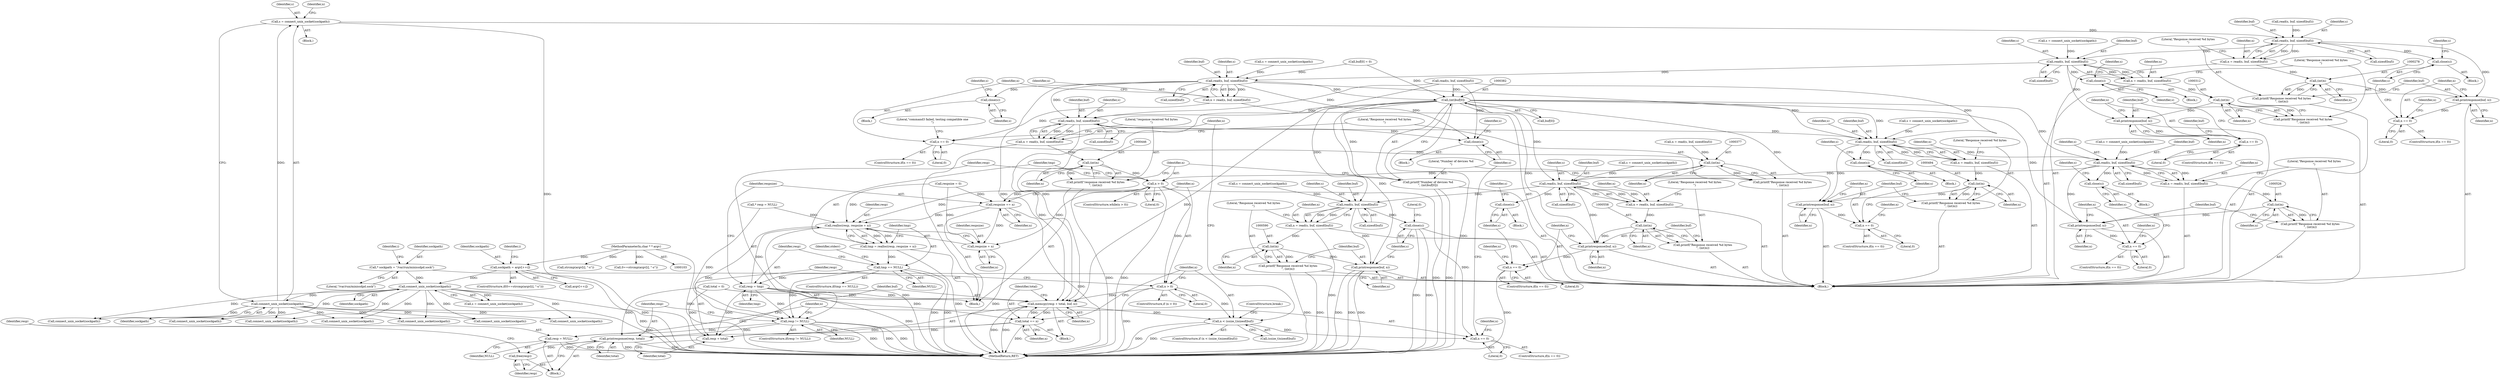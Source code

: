 digraph "0_miniupnp_b238cade9a173c6f751a34acf8ccff838a62aa47_0@API" {
"1000256" [label="(Call,s = connect_unix_socket(sockpath))"];
"1000258" [label="(Call,connect_unix_socket(sockpath))"];
"1000222" [label="(Call,connect_unix_socket(sockpath))"];
"1000159" [label="(Call,* sockpath = \"/var/run/minissdpd.sock\")"];
"1000182" [label="(Call,sockpath = argv[++i])"];
"1000105" [label="(MethodParameterIn,char * * argv)"];
"1000270" [label="(Call,read(s, buf, sizeof(buf)))"];
"1000268" [label="(Call,n = read(s, buf, sizeof(buf)))"];
"1000277" [label="(Call,(int)n)"];
"1000275" [label="(Call,printf(\"Response received %d bytes\n\", (int)n))"];
"1000280" [label="(Call,printresponse(buf, n))"];
"1000284" [label="(Call,n == 0)"];
"1000288" [label="(Call,close(s))"];
"1000304" [label="(Call,read(s, buf, sizeof(buf)))"];
"1000302" [label="(Call,n = read(s, buf, sizeof(buf)))"];
"1000311" [label="(Call,(int)n)"];
"1000309" [label="(Call,printf(\"Response received %d bytes\n\", (int)n))"];
"1000314" [label="(Call,printresponse(buf, n))"];
"1000318" [label="(Call,n == 0)"];
"1000322" [label="(Call,close(s))"];
"1000341" [label="(Call,read(s, buf, sizeof(buf)))"];
"1000339" [label="(Call,n = read(s, buf, sizeof(buf)))"];
"1000347" [label="(Call,n == 0)"];
"1000376" [label="(Call,(int)n)"];
"1000374" [label="(Call,printf(\"Response received %d bytes\n\", (int)n))"];
"1000387" [label="(Call,n > 0)"];
"1000393" [label="(Call,realloc(resp, respsize + n))"];
"1000391" [label="(Call,tmp = realloc(resp, respsize + n))"];
"1000399" [label="(Call,tmp == NULL)"];
"1000407" [label="(Call,resp = tmp)"];
"1000418" [label="(Call,memcpy(resp + total, buf, n))"];
"1000424" [label="(Call,total += n)"];
"1000419" [label="(Call,resp + total)"];
"1000453" [label="(Call,printresponse(resp, total))"];
"1000456" [label="(Call,free(resp))"];
"1000428" [label="(Call,n < (ssize_t)sizeof(buf))"];
"1000462" [label="(Call,n == 0)"];
"1000449" [label="(Call,resp != NULL)"];
"1000458" [label="(Call,resp = NULL)"];
"1000395" [label="(Call,respsize + n)"];
"1000410" [label="(Call,respsize += n)"];
"1000414" [label="(Call,n > 0)"];
"1000353" [label="(Call,close(s))"];
"1000381" [label="(Call,(int)buf[0])"];
"1000379" [label="(Call,printf(\"Number of devices %d\n\", (int)buf[0]))"];
"1000438" [label="(Call,read(s, buf, sizeof(buf)))"];
"1000436" [label="(Call,n = read(s, buf, sizeof(buf)))"];
"1000445" [label="(Call,(int)n)"];
"1000443" [label="(Call,printf(\"response received %d bytes\n\", (int)n))"];
"1000466" [label="(Call,close(s))"];
"1000486" [label="(Call,read(s, buf, sizeof(buf)))"];
"1000484" [label="(Call,n = read(s, buf, sizeof(buf)))"];
"1000493" [label="(Call,(int)n)"];
"1000491" [label="(Call,printf(\"Response received %d bytes\n\", (int)n))"];
"1000496" [label="(Call,printresponse(buf, n))"];
"1000500" [label="(Call,n == 0)"];
"1000504" [label="(Call,close(s))"];
"1000518" [label="(Call,read(s, buf, sizeof(buf)))"];
"1000516" [label="(Call,n = read(s, buf, sizeof(buf)))"];
"1000525" [label="(Call,(int)n)"];
"1000523" [label="(Call,printf(\"Response received %d bytes\n\", (int)n))"];
"1000528" [label="(Call,printresponse(buf, n))"];
"1000532" [label="(Call,n == 0)"];
"1000536" [label="(Call,close(s))"];
"1000550" [label="(Call,read(s, buf, sizeof(buf)))"];
"1000548" [label="(Call,n = read(s, buf, sizeof(buf)))"];
"1000557" [label="(Call,(int)n)"];
"1000555" [label="(Call,printf(\"Response received %d bytes\n\", (int)n))"];
"1000560" [label="(Call,printresponse(buf, n))"];
"1000564" [label="(Call,n == 0)"];
"1000568" [label="(Call,close(s))"];
"1000582" [label="(Call,read(s, buf, sizeof(buf)))"];
"1000580" [label="(Call,n = read(s, buf, sizeof(buf)))"];
"1000589" [label="(Call,(int)n)"];
"1000587" [label="(Call,printf(\"Response received %d bytes\n\", (int)n))"];
"1000592" [label="(Call,printresponse(buf, n))"];
"1000595" [label="(Call,close(s))"];
"1000283" [label="(ControlStructure,if(n == 0))"];
"1000465" [label="(Block,)"];
"1000400" [label="(Identifier,tmp)"];
"1000177" [label="(Call,strcmp(argv[i], \"-s\"))"];
"1000438" [label="(Call,read(s, buf, sizeof(buf)))"];
"1000388" [label="(Identifier,n)"];
"1000275" [label="(Call,printf(\"Response received %d bytes\n\", (int)n))"];
"1000491" [label="(Call,printf(\"Response received %d bytes\n\", (int)n))"];
"1000279" [label="(Identifier,n)"];
"1000443" [label="(Call,printf(\"response received %d bytes\n\", (int)n))"];
"1000523" [label="(Call,printf(\"Response received %d bytes\n\", (int)n))"];
"1000277" [label="(Call,(int)n)"];
"1000420" [label="(Identifier,resp)"];
"1000507" [label="(Identifier,s)"];
"1000463" [label="(Identifier,n)"];
"1000367" [label="(Call,n = read(s, buf, sizeof(buf)))"];
"1000536" [label="(Call,close(s))"];
"1000416" [label="(Literal,0)"];
"1000492" [label="(Literal,\"Response received %d bytes\n\")"];
"1000458" [label="(Call,resp = NULL)"];
"1000399" [label="(Call,tmp == NULL)"];
"1000386" [label="(ControlStructure,while(n > 0))"];
"1000484" [label="(Call,n = read(s, buf, sizeof(buf)))"];
"1000552" [label="(Identifier,buf)"];
"1000257" [label="(Identifier,s)"];
"1000503" [label="(Block,)"];
"1000357" [label="(Call,connect_unix_socket(sockpath))"];
"1000567" [label="(Block,)"];
"1000417" [label="(Block,)"];
"1000272" [label="(Identifier,buf)"];
"1000369" [label="(Call,read(s, buf, sizeof(buf)))"];
"1000183" [label="(Identifier,sockpath)"];
"1000498" [label="(Identifier,n)"];
"1000302" [label="(Call,n = read(s, buf, sizeof(buf)))"];
"1000428" [label="(Call,n < (ssize_t)sizeof(buf))"];
"1000375" [label="(Literal,\"Response received %d bytes\n\")"];
"1000548" [label="(Call,n = read(s, buf, sizeof(buf)))"];
"1000473" [label="(Identifier,n)"];
"1000553" [label="(Call,sizeof(buf))"];
"1000519" [label="(Identifier,s)"];
"1000175" [label="(Call,0==strcmp(argv[i], \"-s\"))"];
"1000497" [label="(Identifier,buf)"];
"1000456" [label="(Call,free(resp))"];
"1000450" [label="(Identifier,resp)"];
"1000268" [label="(Call,n = read(s, buf, sizeof(buf)))"];
"1000325" [label="(Identifier,s)"];
"1000470" [label="(Call,connect_unix_socket(sockpath))"];
"1000172" [label="(Identifier,i)"];
"1000426" [label="(Identifier,n)"];
"1000506" [label="(Call,s = connect_unix_socket(sockpath))"];
"1000404" [label="(Identifier,stderr)"];
"1000322" [label="(Call,close(s))"];
"1000486" [label="(Call,read(s, buf, sizeof(buf)))"];
"1000222" [label="(Call,connect_unix_socket(sockpath))"];
"1000270" [label="(Call,read(s, buf, sizeof(buf)))"];
"1000339" [label="(Call,n = read(s, buf, sizeof(buf)))"];
"1000316" [label="(Identifier,n)"];
"1000594" [label="(Identifier,n)"];
"1000423" [label="(Identifier,n)"];
"1000460" [label="(Identifier,NULL)"];
"1000560" [label="(Call,printresponse(buf, n))"];
"1000570" [label="(Call,s = connect_unix_socket(sockpath))"];
"1000258" [label="(Call,connect_unix_socket(sockpath))"];
"1000520" [label="(Identifier,buf)"];
"1000330" [label="(Identifier,buf)"];
"1000496" [label="(Call,printresponse(buf, n))"];
"1000596" [label="(Identifier,s)"];
"1000564" [label="(Call,n == 0)"];
"1000592" [label="(Call,printresponse(buf, n))"];
"1000517" [label="(Identifier,n)"];
"1000524" [label="(Literal,\"Response received %d bytes\n\")"];
"1000324" [label="(Call,s = connect_unix_socket(sockpath))"];
"1000568" [label="(Call,close(s))"];
"1000286" [label="(Literal,0)"];
"1000424" [label="(Call,total += n)"];
"1000565" [label="(Identifier,n)"];
"1000381" [label="(Call,(int)buf[0])"];
"1000429" [label="(Identifier,n)"];
"1000159" [label="(Call,* sockpath = \"/var/run/minissdpd.sock\")"];
"1000439" [label="(Identifier,s)"];
"1000261" [label="(Identifier,n)"];
"1000537" [label="(Identifier,s)"];
"1000105" [label="(MethodParameterIn,char * * argv)"];
"1000505" [label="(Identifier,s)"];
"1000595" [label="(Call,close(s))"];
"1000418" [label="(Call,memcpy(resp + total, buf, n))"];
"1000485" [label="(Identifier,n)"];
"1000392" [label="(Identifier,tmp)"];
"1000419" [label="(Call,resp + total)"];
"1000341" [label="(Call,read(s, buf, sizeof(buf)))"];
"1000410" [label="(Call,respsize += n)"];
"1000415" [label="(Identifier,n)"];
"1000550" [label="(Call,read(s, buf, sizeof(buf)))"];
"1000500" [label="(Call,n == 0)"];
"1000259" [label="(Identifier,sockpath)"];
"1000588" [label="(Literal,\"Response received %d bytes\n\")"];
"1000571" [label="(Identifier,s)"];
"1000376" [label="(Call,(int)n)"];
"1000555" [label="(Call,printf(\"Response received %d bytes\n\", (int)n))"];
"1000387" [label="(Call,n > 0)"];
"1000306" [label="(Identifier,buf)"];
"1000326" [label="(Call,connect_unix_socket(sockpath))"];
"1000284" [label="(Call,n == 0)"];
"1000323" [label="(Identifier,s)"];
"1000282" [label="(Identifier,n)"];
"1000352" [label="(Literal,\"command3 failed, testing compatible one\n\")"];
"1000437" [label="(Identifier,n)"];
"1000530" [label="(Identifier,n)"];
"1000350" [label="(Block,)"];
"1000287" [label="(Block,)"];
"1000303" [label="(Identifier,n)"];
"1000232" [label="(Call,read(s, buf, sizeof(buf)))"];
"1000412" [label="(Identifier,n)"];
"1000511" [label="(Identifier,n)"];
"1000543" [label="(Identifier,n)"];
"1000396" [label="(Identifier,respsize)"];
"1000561" [label="(Identifier,buf)"];
"1000448" [label="(ControlStructure,if(resp != NULL))"];
"1000305" [label="(Identifier,s)"];
"1000549" [label="(Identifier,n)"];
"1000427" [label="(ControlStructure,if (n < (ssize_t)sizeof(buf)))"];
"1000393" [label="(Call,realloc(resp, respsize + n))"];
"1000444" [label="(Literal,\"response received %d bytes\n\")"];
"1000451" [label="(Identifier,NULL)"];
"1000582" [label="(Call,read(s, buf, sizeof(buf)))"];
"1000540" [label="(Call,connect_unix_socket(sockpath))"];
"1000459" [label="(Identifier,resp)"];
"1000379" [label="(Call,printf(\"Number of devices %d\n\", (int)buf[0]))"];
"1000493" [label="(Call,(int)n)"];
"1000161" [label="(Literal,\"/var/run/minissdpd.sock\")"];
"1000452" [label="(Block,)"];
"1000532" [label="(Call,n == 0)"];
"1000440" [label="(Identifier,buf)"];
"1000409" [label="(Identifier,tmp)"];
"1000455" [label="(Identifier,total)"];
"1000488" [label="(Identifier,buf)"];
"1000461" [label="(ControlStructure,if(n == 0))"];
"1000535" [label="(Block,)"];
"1000285" [label="(Identifier,n)"];
"1000291" [label="(Identifier,s)"];
"1000499" [label="(ControlStructure,if(n == 0))"];
"1000585" [label="(Call,sizeof(buf))"];
"1000184" [label="(Call,argv[++i])"];
"1000411" [label="(Identifier,respsize)"];
"1000309" [label="(Call,printf(\"Response received %d bytes\n\", (int)n))"];
"1000435" [label="(ControlStructure,break;)"];
"1000343" [label="(Identifier,buf)"];
"1000342" [label="(Identifier,s)"];
"1000383" [label="(Call,buf[0])"];
"1000525" [label="(Call,(int)n)"];
"1000314" [label="(Call,printresponse(buf, n))"];
"1000155" [label="(Call,total = 0)"];
"1000583" [label="(Identifier,s)"];
"1000380" [label="(Literal,\"Number of devices %d\n\")"];
"1000569" [label="(Identifier,s)"];
"1000557" [label="(Call,(int)n)"];
"1000447" [label="(Identifier,n)"];
"1000521" [label="(Call,sizeof(buf))"];
"1000292" [label="(Call,connect_unix_socket(sockpath))"];
"1000534" [label="(Literal,0)"];
"1000269" [label="(Identifier,n)"];
"1000315" [label="(Identifier,buf)"];
"1000344" [label="(Call,sizeof(buf))"];
"1000441" [label="(Call,sizeof(buf))"];
"1000489" [label="(Call,sizeof(buf))"];
"1000531" [label="(ControlStructure,if(n == 0))"];
"1000587" [label="(Call,printf(\"Response received %d bytes\n\", (int)n))"];
"1000374" [label="(Call,printf(\"Response received %d bytes\n\", (int)n))"];
"1000468" [label="(Call,s = connect_unix_socket(sockpath))"];
"1000318" [label="(Call,n == 0)"];
"1000407" [label="(Call,resp = tmp)"];
"1000290" [label="(Call,s = connect_unix_socket(sockpath))"];
"1000516" [label="(Call,n = read(s, buf, sizeof(buf)))"];
"1000346" [label="(ControlStructure,if(n == 0))"];
"1000518" [label="(Call,read(s, buf, sizeof(buf)))"];
"1000502" [label="(Literal,0)"];
"1000271" [label="(Identifier,s)"];
"1000349" [label="(Literal,0)"];
"1000149" [label="(Call,respsize = 0)"];
"1000539" [label="(Identifier,s)"];
"1000538" [label="(Call,s = connect_unix_socket(sockpath))"];
"1000223" [label="(Identifier,sockpath)"];
"1000445" [label="(Call,(int)n)"];
"1000304" [label="(Call,read(s, buf, sizeof(buf)))"];
"1000401" [label="(Identifier,NULL)"];
"1000572" [label="(Call,connect_unix_socket(sockpath))"];
"1000467" [label="(Identifier,s)"];
"1000495" [label="(Identifier,n)"];
"1000394" [label="(Identifier,resp)"];
"1000562" [label="(Identifier,n)"];
"1000563" [label="(ControlStructure,if(n == 0))"];
"1000449" [label="(Call,resp != NULL)"];
"1000591" [label="(Identifier,n)"];
"1000276" [label="(Literal,\"Response received %d bytes\n\")"];
"1000391" [label="(Call,tmp = realloc(resp, respsize + n))"];
"1000320" [label="(Literal,0)"];
"1000347" [label="(Call,n == 0)"];
"1000414" [label="(Call,n > 0)"];
"1000288" [label="(Call,close(s))"];
"1000529" [label="(Identifier,buf)"];
"1000464" [label="(Literal,0)"];
"1000580" [label="(Call,n = read(s, buf, sizeof(buf)))"];
"1000289" [label="(Identifier,s)"];
"1000378" [label="(Identifier,n)"];
"1000599" [label="(MethodReturn,RET)"];
"1000280" [label="(Call,printresponse(buf, n))"];
"1000575" [label="(Identifier,n)"];
"1000598" [label="(Literal,0)"];
"1000348" [label="(Identifier,n)"];
"1000321" [label="(Block,)"];
"1000589" [label="(Call,(int)n)"];
"1000220" [label="(Call,s = connect_unix_socket(sockpath))"];
"1000584" [label="(Identifier,buf)"];
"1000454" [label="(Identifier,resp)"];
"1000313" [label="(Identifier,n)"];
"1000436" [label="(Call,n = read(s, buf, sizeof(buf)))"];
"1000389" [label="(Literal,0)"];
"1000469" [label="(Identifier,s)"];
"1000581" [label="(Identifier,n)"];
"1000295" [label="(Identifier,n)"];
"1000390" [label="(Block,)"];
"1000354" [label="(Identifier,s)"];
"1000182" [label="(Call,sockpath = argv[++i])"];
"1000164" [label="(Identifier,i)"];
"1000174" [label="(ControlStructure,if(0==strcmp(argv[i], \"-s\")))"];
"1000251" [label="(Block,)"];
"1000508" [label="(Call,connect_unix_socket(sockpath))"];
"1000256" [label="(Call,s = connect_unix_socket(sockpath))"];
"1000453" [label="(Call,printresponse(resp, total))"];
"1000145" [label="(Call,* resp = NULL)"];
"1000408" [label="(Identifier,resp)"];
"1000311" [label="(Call,(int)n)"];
"1000395" [label="(Call,respsize + n)"];
"1000457" [label="(Identifier,resp)"];
"1000397" [label="(Identifier,n)"];
"1000281" [label="(Identifier,buf)"];
"1000559" [label="(Identifier,n)"];
"1000501" [label="(Identifier,n)"];
"1000328" [label="(Call,buf[0] = 0)"];
"1000566" [label="(Literal,0)"];
"1000487" [label="(Identifier,s)"];
"1000466" [label="(Call,close(s))"];
"1000593" [label="(Identifier,buf)"];
"1000413" [label="(ControlStructure,if (n > 0))"];
"1000106" [label="(Block,)"];
"1000273" [label="(Call,sizeof(buf))"];
"1000356" [label="(Identifier,s)"];
"1000528" [label="(Call,printresponse(buf, n))"];
"1000425" [label="(Identifier,total)"];
"1000319" [label="(Identifier,n)"];
"1000551" [label="(Identifier,s)"];
"1000556" [label="(Literal,\"Response received %d bytes\n\")"];
"1000340" [label="(Identifier,n)"];
"1000430" [label="(Call,(ssize_t)sizeof(buf))"];
"1000421" [label="(Identifier,total)"];
"1000504" [label="(Call,close(s))"];
"1000398" [label="(ControlStructure,if(tmp == NULL))"];
"1000317" [label="(ControlStructure,if(n == 0))"];
"1000422" [label="(Identifier,buf)"];
"1000160" [label="(Identifier,sockpath)"];
"1000307" [label="(Call,sizeof(buf))"];
"1000353" [label="(Call,close(s))"];
"1000462" [label="(Call,n == 0)"];
"1000527" [label="(Identifier,n)"];
"1000310" [label="(Literal,\"Response received %d bytes\n\")"];
"1000533" [label="(Identifier,n)"];
"1000256" -> "1000251"  [label="AST: "];
"1000256" -> "1000258"  [label="CFG: "];
"1000257" -> "1000256"  [label="AST: "];
"1000258" -> "1000256"  [label="AST: "];
"1000261" -> "1000256"  [label="CFG: "];
"1000256" -> "1000599"  [label="DDG: "];
"1000258" -> "1000256"  [label="DDG: "];
"1000256" -> "1000270"  [label="DDG: "];
"1000258" -> "1000259"  [label="CFG: "];
"1000259" -> "1000258"  [label="AST: "];
"1000258" -> "1000599"  [label="DDG: "];
"1000222" -> "1000258"  [label="DDG: "];
"1000258" -> "1000292"  [label="DDG: "];
"1000258" -> "1000326"  [label="DDG: "];
"1000258" -> "1000357"  [label="DDG: "];
"1000258" -> "1000470"  [label="DDG: "];
"1000258" -> "1000508"  [label="DDG: "];
"1000258" -> "1000540"  [label="DDG: "];
"1000258" -> "1000572"  [label="DDG: "];
"1000222" -> "1000220"  [label="AST: "];
"1000222" -> "1000223"  [label="CFG: "];
"1000223" -> "1000222"  [label="AST: "];
"1000220" -> "1000222"  [label="CFG: "];
"1000222" -> "1000599"  [label="DDG: "];
"1000222" -> "1000220"  [label="DDG: "];
"1000159" -> "1000222"  [label="DDG: "];
"1000182" -> "1000222"  [label="DDG: "];
"1000222" -> "1000292"  [label="DDG: "];
"1000222" -> "1000326"  [label="DDG: "];
"1000222" -> "1000357"  [label="DDG: "];
"1000222" -> "1000470"  [label="DDG: "];
"1000222" -> "1000508"  [label="DDG: "];
"1000222" -> "1000540"  [label="DDG: "];
"1000222" -> "1000572"  [label="DDG: "];
"1000159" -> "1000106"  [label="AST: "];
"1000159" -> "1000161"  [label="CFG: "];
"1000160" -> "1000159"  [label="AST: "];
"1000161" -> "1000159"  [label="AST: "];
"1000164" -> "1000159"  [label="CFG: "];
"1000182" -> "1000174"  [label="AST: "];
"1000182" -> "1000184"  [label="CFG: "];
"1000183" -> "1000182"  [label="AST: "];
"1000184" -> "1000182"  [label="AST: "];
"1000172" -> "1000182"  [label="CFG: "];
"1000182" -> "1000599"  [label="DDG: "];
"1000105" -> "1000182"  [label="DDG: "];
"1000105" -> "1000103"  [label="AST: "];
"1000105" -> "1000599"  [label="DDG: "];
"1000105" -> "1000175"  [label="DDG: "];
"1000105" -> "1000177"  [label="DDG: "];
"1000270" -> "1000268"  [label="AST: "];
"1000270" -> "1000273"  [label="CFG: "];
"1000271" -> "1000270"  [label="AST: "];
"1000272" -> "1000270"  [label="AST: "];
"1000273" -> "1000270"  [label="AST: "];
"1000268" -> "1000270"  [label="CFG: "];
"1000270" -> "1000268"  [label="DDG: "];
"1000270" -> "1000268"  [label="DDG: "];
"1000232" -> "1000270"  [label="DDG: "];
"1000270" -> "1000280"  [label="DDG: "];
"1000270" -> "1000288"  [label="DDG: "];
"1000270" -> "1000304"  [label="DDG: "];
"1000268" -> "1000106"  [label="AST: "];
"1000269" -> "1000268"  [label="AST: "];
"1000276" -> "1000268"  [label="CFG: "];
"1000268" -> "1000277"  [label="DDG: "];
"1000277" -> "1000275"  [label="AST: "];
"1000277" -> "1000279"  [label="CFG: "];
"1000278" -> "1000277"  [label="AST: "];
"1000279" -> "1000277"  [label="AST: "];
"1000275" -> "1000277"  [label="CFG: "];
"1000277" -> "1000275"  [label="DDG: "];
"1000277" -> "1000280"  [label="DDG: "];
"1000275" -> "1000106"  [label="AST: "];
"1000276" -> "1000275"  [label="AST: "];
"1000281" -> "1000275"  [label="CFG: "];
"1000280" -> "1000106"  [label="AST: "];
"1000280" -> "1000282"  [label="CFG: "];
"1000281" -> "1000280"  [label="AST: "];
"1000282" -> "1000280"  [label="AST: "];
"1000285" -> "1000280"  [label="CFG: "];
"1000280" -> "1000284"  [label="DDG: "];
"1000284" -> "1000283"  [label="AST: "];
"1000284" -> "1000286"  [label="CFG: "];
"1000285" -> "1000284"  [label="AST: "];
"1000286" -> "1000284"  [label="AST: "];
"1000289" -> "1000284"  [label="CFG: "];
"1000295" -> "1000284"  [label="CFG: "];
"1000288" -> "1000287"  [label="AST: "];
"1000288" -> "1000289"  [label="CFG: "];
"1000289" -> "1000288"  [label="AST: "];
"1000291" -> "1000288"  [label="CFG: "];
"1000304" -> "1000302"  [label="AST: "];
"1000304" -> "1000307"  [label="CFG: "];
"1000305" -> "1000304"  [label="AST: "];
"1000306" -> "1000304"  [label="AST: "];
"1000307" -> "1000304"  [label="AST: "];
"1000302" -> "1000304"  [label="CFG: "];
"1000304" -> "1000302"  [label="DDG: "];
"1000304" -> "1000302"  [label="DDG: "];
"1000290" -> "1000304"  [label="DDG: "];
"1000304" -> "1000314"  [label="DDG: "];
"1000304" -> "1000322"  [label="DDG: "];
"1000304" -> "1000341"  [label="DDG: "];
"1000302" -> "1000106"  [label="AST: "];
"1000303" -> "1000302"  [label="AST: "];
"1000310" -> "1000302"  [label="CFG: "];
"1000302" -> "1000311"  [label="DDG: "];
"1000311" -> "1000309"  [label="AST: "];
"1000311" -> "1000313"  [label="CFG: "];
"1000312" -> "1000311"  [label="AST: "];
"1000313" -> "1000311"  [label="AST: "];
"1000309" -> "1000311"  [label="CFG: "];
"1000311" -> "1000309"  [label="DDG: "];
"1000311" -> "1000314"  [label="DDG: "];
"1000309" -> "1000106"  [label="AST: "];
"1000310" -> "1000309"  [label="AST: "];
"1000315" -> "1000309"  [label="CFG: "];
"1000314" -> "1000106"  [label="AST: "];
"1000314" -> "1000316"  [label="CFG: "];
"1000315" -> "1000314"  [label="AST: "];
"1000316" -> "1000314"  [label="AST: "];
"1000319" -> "1000314"  [label="CFG: "];
"1000314" -> "1000318"  [label="DDG: "];
"1000318" -> "1000317"  [label="AST: "];
"1000318" -> "1000320"  [label="CFG: "];
"1000319" -> "1000318"  [label="AST: "];
"1000320" -> "1000318"  [label="AST: "];
"1000323" -> "1000318"  [label="CFG: "];
"1000330" -> "1000318"  [label="CFG: "];
"1000322" -> "1000321"  [label="AST: "];
"1000322" -> "1000323"  [label="CFG: "];
"1000323" -> "1000322"  [label="AST: "];
"1000325" -> "1000322"  [label="CFG: "];
"1000341" -> "1000339"  [label="AST: "];
"1000341" -> "1000344"  [label="CFG: "];
"1000342" -> "1000341"  [label="AST: "];
"1000343" -> "1000341"  [label="AST: "];
"1000344" -> "1000341"  [label="AST: "];
"1000339" -> "1000341"  [label="CFG: "];
"1000341" -> "1000339"  [label="DDG: "];
"1000341" -> "1000339"  [label="DDG: "];
"1000324" -> "1000341"  [label="DDG: "];
"1000328" -> "1000341"  [label="DDG: "];
"1000341" -> "1000353"  [label="DDG: "];
"1000341" -> "1000381"  [label="DDG: "];
"1000341" -> "1000418"  [label="DDG: "];
"1000341" -> "1000438"  [label="DDG: "];
"1000341" -> "1000466"  [label="DDG: "];
"1000341" -> "1000486"  [label="DDG: "];
"1000339" -> "1000106"  [label="AST: "];
"1000340" -> "1000339"  [label="AST: "];
"1000348" -> "1000339"  [label="CFG: "];
"1000339" -> "1000347"  [label="DDG: "];
"1000347" -> "1000346"  [label="AST: "];
"1000347" -> "1000349"  [label="CFG: "];
"1000348" -> "1000347"  [label="AST: "];
"1000349" -> "1000347"  [label="AST: "];
"1000352" -> "1000347"  [label="CFG: "];
"1000375" -> "1000347"  [label="CFG: "];
"1000347" -> "1000376"  [label="DDG: "];
"1000376" -> "1000374"  [label="AST: "];
"1000376" -> "1000378"  [label="CFG: "];
"1000377" -> "1000376"  [label="AST: "];
"1000378" -> "1000376"  [label="AST: "];
"1000374" -> "1000376"  [label="CFG: "];
"1000376" -> "1000374"  [label="DDG: "];
"1000367" -> "1000376"  [label="DDG: "];
"1000376" -> "1000387"  [label="DDG: "];
"1000374" -> "1000106"  [label="AST: "];
"1000375" -> "1000374"  [label="AST: "];
"1000380" -> "1000374"  [label="CFG: "];
"1000387" -> "1000386"  [label="AST: "];
"1000387" -> "1000389"  [label="CFG: "];
"1000388" -> "1000387"  [label="AST: "];
"1000389" -> "1000387"  [label="AST: "];
"1000392" -> "1000387"  [label="CFG: "];
"1000450" -> "1000387"  [label="CFG: "];
"1000387" -> "1000599"  [label="DDG: "];
"1000445" -> "1000387"  [label="DDG: "];
"1000387" -> "1000393"  [label="DDG: "];
"1000387" -> "1000395"  [label="DDG: "];
"1000387" -> "1000410"  [label="DDG: "];
"1000387" -> "1000414"  [label="DDG: "];
"1000387" -> "1000462"  [label="DDG: "];
"1000393" -> "1000391"  [label="AST: "];
"1000393" -> "1000395"  [label="CFG: "];
"1000394" -> "1000393"  [label="AST: "];
"1000395" -> "1000393"  [label="AST: "];
"1000391" -> "1000393"  [label="CFG: "];
"1000393" -> "1000599"  [label="DDG: "];
"1000393" -> "1000391"  [label="DDG: "];
"1000393" -> "1000391"  [label="DDG: "];
"1000407" -> "1000393"  [label="DDG: "];
"1000145" -> "1000393"  [label="DDG: "];
"1000410" -> "1000393"  [label="DDG: "];
"1000149" -> "1000393"  [label="DDG: "];
"1000393" -> "1000449"  [label="DDG: "];
"1000391" -> "1000390"  [label="AST: "];
"1000392" -> "1000391"  [label="AST: "];
"1000400" -> "1000391"  [label="CFG: "];
"1000391" -> "1000599"  [label="DDG: "];
"1000391" -> "1000399"  [label="DDG: "];
"1000399" -> "1000398"  [label="AST: "];
"1000399" -> "1000401"  [label="CFG: "];
"1000400" -> "1000399"  [label="AST: "];
"1000401" -> "1000399"  [label="AST: "];
"1000404" -> "1000399"  [label="CFG: "];
"1000408" -> "1000399"  [label="CFG: "];
"1000399" -> "1000599"  [label="DDG: "];
"1000399" -> "1000599"  [label="DDG: "];
"1000399" -> "1000407"  [label="DDG: "];
"1000399" -> "1000449"  [label="DDG: "];
"1000407" -> "1000390"  [label="AST: "];
"1000407" -> "1000409"  [label="CFG: "];
"1000408" -> "1000407"  [label="AST: "];
"1000409" -> "1000407"  [label="AST: "];
"1000411" -> "1000407"  [label="CFG: "];
"1000407" -> "1000599"  [label="DDG: "];
"1000407" -> "1000418"  [label="DDG: "];
"1000407" -> "1000419"  [label="DDG: "];
"1000407" -> "1000449"  [label="DDG: "];
"1000418" -> "1000417"  [label="AST: "];
"1000418" -> "1000423"  [label="CFG: "];
"1000419" -> "1000418"  [label="AST: "];
"1000422" -> "1000418"  [label="AST: "];
"1000423" -> "1000418"  [label="AST: "];
"1000425" -> "1000418"  [label="CFG: "];
"1000418" -> "1000599"  [label="DDG: "];
"1000418" -> "1000599"  [label="DDG: "];
"1000424" -> "1000418"  [label="DDG: "];
"1000155" -> "1000418"  [label="DDG: "];
"1000381" -> "1000418"  [label="DDG: "];
"1000438" -> "1000418"  [label="DDG: "];
"1000369" -> "1000418"  [label="DDG: "];
"1000414" -> "1000418"  [label="DDG: "];
"1000418" -> "1000424"  [label="DDG: "];
"1000418" -> "1000428"  [label="DDG: "];
"1000424" -> "1000417"  [label="AST: "];
"1000424" -> "1000426"  [label="CFG: "];
"1000425" -> "1000424"  [label="AST: "];
"1000426" -> "1000424"  [label="AST: "];
"1000429" -> "1000424"  [label="CFG: "];
"1000424" -> "1000599"  [label="DDG: "];
"1000424" -> "1000419"  [label="DDG: "];
"1000155" -> "1000424"  [label="DDG: "];
"1000424" -> "1000453"  [label="DDG: "];
"1000419" -> "1000421"  [label="CFG: "];
"1000420" -> "1000419"  [label="AST: "];
"1000421" -> "1000419"  [label="AST: "];
"1000422" -> "1000419"  [label="CFG: "];
"1000155" -> "1000419"  [label="DDG: "];
"1000453" -> "1000452"  [label="AST: "];
"1000453" -> "1000455"  [label="CFG: "];
"1000454" -> "1000453"  [label="AST: "];
"1000455" -> "1000453"  [label="AST: "];
"1000457" -> "1000453"  [label="CFG: "];
"1000453" -> "1000599"  [label="DDG: "];
"1000453" -> "1000599"  [label="DDG: "];
"1000449" -> "1000453"  [label="DDG: "];
"1000155" -> "1000453"  [label="DDG: "];
"1000453" -> "1000456"  [label="DDG: "];
"1000456" -> "1000452"  [label="AST: "];
"1000456" -> "1000457"  [label="CFG: "];
"1000457" -> "1000456"  [label="AST: "];
"1000459" -> "1000456"  [label="CFG: "];
"1000428" -> "1000427"  [label="AST: "];
"1000428" -> "1000430"  [label="CFG: "];
"1000429" -> "1000428"  [label="AST: "];
"1000430" -> "1000428"  [label="AST: "];
"1000435" -> "1000428"  [label="CFG: "];
"1000437" -> "1000428"  [label="CFG: "];
"1000428" -> "1000599"  [label="DDG: "];
"1000428" -> "1000599"  [label="DDG: "];
"1000414" -> "1000428"  [label="DDG: "];
"1000428" -> "1000462"  [label="DDG: "];
"1000462" -> "1000461"  [label="AST: "];
"1000462" -> "1000464"  [label="CFG: "];
"1000463" -> "1000462"  [label="AST: "];
"1000464" -> "1000462"  [label="AST: "];
"1000467" -> "1000462"  [label="CFG: "];
"1000473" -> "1000462"  [label="CFG: "];
"1000449" -> "1000448"  [label="AST: "];
"1000449" -> "1000451"  [label="CFG: "];
"1000450" -> "1000449"  [label="AST: "];
"1000451" -> "1000449"  [label="AST: "];
"1000454" -> "1000449"  [label="CFG: "];
"1000463" -> "1000449"  [label="CFG: "];
"1000449" -> "1000599"  [label="DDG: "];
"1000449" -> "1000599"  [label="DDG: "];
"1000449" -> "1000599"  [label="DDG: "];
"1000145" -> "1000449"  [label="DDG: "];
"1000449" -> "1000458"  [label="DDG: "];
"1000458" -> "1000452"  [label="AST: "];
"1000458" -> "1000460"  [label="CFG: "];
"1000459" -> "1000458"  [label="AST: "];
"1000460" -> "1000458"  [label="AST: "];
"1000463" -> "1000458"  [label="CFG: "];
"1000458" -> "1000599"  [label="DDG: "];
"1000458" -> "1000599"  [label="DDG: "];
"1000395" -> "1000397"  [label="CFG: "];
"1000396" -> "1000395"  [label="AST: "];
"1000397" -> "1000395"  [label="AST: "];
"1000395" -> "1000599"  [label="DDG: "];
"1000410" -> "1000395"  [label="DDG: "];
"1000149" -> "1000395"  [label="DDG: "];
"1000410" -> "1000390"  [label="AST: "];
"1000410" -> "1000412"  [label="CFG: "];
"1000411" -> "1000410"  [label="AST: "];
"1000412" -> "1000410"  [label="AST: "];
"1000415" -> "1000410"  [label="CFG: "];
"1000410" -> "1000599"  [label="DDG: "];
"1000149" -> "1000410"  [label="DDG: "];
"1000414" -> "1000413"  [label="AST: "];
"1000414" -> "1000416"  [label="CFG: "];
"1000415" -> "1000414"  [label="AST: "];
"1000416" -> "1000414"  [label="AST: "];
"1000420" -> "1000414"  [label="CFG: "];
"1000429" -> "1000414"  [label="CFG: "];
"1000414" -> "1000599"  [label="DDG: "];
"1000353" -> "1000350"  [label="AST: "];
"1000353" -> "1000354"  [label="CFG: "];
"1000354" -> "1000353"  [label="AST: "];
"1000356" -> "1000353"  [label="CFG: "];
"1000381" -> "1000379"  [label="AST: "];
"1000381" -> "1000383"  [label="CFG: "];
"1000382" -> "1000381"  [label="AST: "];
"1000383" -> "1000381"  [label="AST: "];
"1000379" -> "1000381"  [label="CFG: "];
"1000381" -> "1000599"  [label="DDG: "];
"1000381" -> "1000379"  [label="DDG: "];
"1000328" -> "1000381"  [label="DDG: "];
"1000369" -> "1000381"  [label="DDG: "];
"1000381" -> "1000438"  [label="DDG: "];
"1000381" -> "1000486"  [label="DDG: "];
"1000381" -> "1000496"  [label="DDG: "];
"1000381" -> "1000518"  [label="DDG: "];
"1000381" -> "1000528"  [label="DDG: "];
"1000381" -> "1000550"  [label="DDG: "];
"1000381" -> "1000560"  [label="DDG: "];
"1000381" -> "1000582"  [label="DDG: "];
"1000381" -> "1000592"  [label="DDG: "];
"1000379" -> "1000106"  [label="AST: "];
"1000380" -> "1000379"  [label="AST: "];
"1000388" -> "1000379"  [label="CFG: "];
"1000379" -> "1000599"  [label="DDG: "];
"1000379" -> "1000599"  [label="DDG: "];
"1000438" -> "1000436"  [label="AST: "];
"1000438" -> "1000441"  [label="CFG: "];
"1000439" -> "1000438"  [label="AST: "];
"1000440" -> "1000438"  [label="AST: "];
"1000441" -> "1000438"  [label="AST: "];
"1000436" -> "1000438"  [label="CFG: "];
"1000438" -> "1000436"  [label="DDG: "];
"1000438" -> "1000436"  [label="DDG: "];
"1000369" -> "1000438"  [label="DDG: "];
"1000438" -> "1000466"  [label="DDG: "];
"1000438" -> "1000486"  [label="DDG: "];
"1000436" -> "1000390"  [label="AST: "];
"1000437" -> "1000436"  [label="AST: "];
"1000444" -> "1000436"  [label="CFG: "];
"1000436" -> "1000445"  [label="DDG: "];
"1000445" -> "1000443"  [label="AST: "];
"1000445" -> "1000447"  [label="CFG: "];
"1000446" -> "1000445"  [label="AST: "];
"1000447" -> "1000445"  [label="AST: "];
"1000443" -> "1000445"  [label="CFG: "];
"1000445" -> "1000443"  [label="DDG: "];
"1000443" -> "1000390"  [label="AST: "];
"1000444" -> "1000443"  [label="AST: "];
"1000388" -> "1000443"  [label="CFG: "];
"1000443" -> "1000599"  [label="DDG: "];
"1000466" -> "1000465"  [label="AST: "];
"1000466" -> "1000467"  [label="CFG: "];
"1000467" -> "1000466"  [label="AST: "];
"1000469" -> "1000466"  [label="CFG: "];
"1000369" -> "1000466"  [label="DDG: "];
"1000486" -> "1000484"  [label="AST: "];
"1000486" -> "1000489"  [label="CFG: "];
"1000487" -> "1000486"  [label="AST: "];
"1000488" -> "1000486"  [label="AST: "];
"1000489" -> "1000486"  [label="AST: "];
"1000484" -> "1000486"  [label="CFG: "];
"1000486" -> "1000484"  [label="DDG: "];
"1000486" -> "1000484"  [label="DDG: "];
"1000369" -> "1000486"  [label="DDG: "];
"1000468" -> "1000486"  [label="DDG: "];
"1000486" -> "1000496"  [label="DDG: "];
"1000486" -> "1000504"  [label="DDG: "];
"1000486" -> "1000518"  [label="DDG: "];
"1000484" -> "1000106"  [label="AST: "];
"1000485" -> "1000484"  [label="AST: "];
"1000492" -> "1000484"  [label="CFG: "];
"1000484" -> "1000493"  [label="DDG: "];
"1000493" -> "1000491"  [label="AST: "];
"1000493" -> "1000495"  [label="CFG: "];
"1000494" -> "1000493"  [label="AST: "];
"1000495" -> "1000493"  [label="AST: "];
"1000491" -> "1000493"  [label="CFG: "];
"1000493" -> "1000491"  [label="DDG: "];
"1000493" -> "1000496"  [label="DDG: "];
"1000491" -> "1000106"  [label="AST: "];
"1000492" -> "1000491"  [label="AST: "];
"1000497" -> "1000491"  [label="CFG: "];
"1000496" -> "1000106"  [label="AST: "];
"1000496" -> "1000498"  [label="CFG: "];
"1000497" -> "1000496"  [label="AST: "];
"1000498" -> "1000496"  [label="AST: "];
"1000501" -> "1000496"  [label="CFG: "];
"1000496" -> "1000500"  [label="DDG: "];
"1000500" -> "1000499"  [label="AST: "];
"1000500" -> "1000502"  [label="CFG: "];
"1000501" -> "1000500"  [label="AST: "];
"1000502" -> "1000500"  [label="AST: "];
"1000505" -> "1000500"  [label="CFG: "];
"1000511" -> "1000500"  [label="CFG: "];
"1000504" -> "1000503"  [label="AST: "];
"1000504" -> "1000505"  [label="CFG: "];
"1000505" -> "1000504"  [label="AST: "];
"1000507" -> "1000504"  [label="CFG: "];
"1000518" -> "1000516"  [label="AST: "];
"1000518" -> "1000521"  [label="CFG: "];
"1000519" -> "1000518"  [label="AST: "];
"1000520" -> "1000518"  [label="AST: "];
"1000521" -> "1000518"  [label="AST: "];
"1000516" -> "1000518"  [label="CFG: "];
"1000518" -> "1000516"  [label="DDG: "];
"1000518" -> "1000516"  [label="DDG: "];
"1000506" -> "1000518"  [label="DDG: "];
"1000518" -> "1000528"  [label="DDG: "];
"1000518" -> "1000536"  [label="DDG: "];
"1000518" -> "1000550"  [label="DDG: "];
"1000516" -> "1000106"  [label="AST: "];
"1000517" -> "1000516"  [label="AST: "];
"1000524" -> "1000516"  [label="CFG: "];
"1000516" -> "1000525"  [label="DDG: "];
"1000525" -> "1000523"  [label="AST: "];
"1000525" -> "1000527"  [label="CFG: "];
"1000526" -> "1000525"  [label="AST: "];
"1000527" -> "1000525"  [label="AST: "];
"1000523" -> "1000525"  [label="CFG: "];
"1000525" -> "1000523"  [label="DDG: "];
"1000525" -> "1000528"  [label="DDG: "];
"1000523" -> "1000106"  [label="AST: "];
"1000524" -> "1000523"  [label="AST: "];
"1000529" -> "1000523"  [label="CFG: "];
"1000528" -> "1000106"  [label="AST: "];
"1000528" -> "1000530"  [label="CFG: "];
"1000529" -> "1000528"  [label="AST: "];
"1000530" -> "1000528"  [label="AST: "];
"1000533" -> "1000528"  [label="CFG: "];
"1000528" -> "1000532"  [label="DDG: "];
"1000532" -> "1000531"  [label="AST: "];
"1000532" -> "1000534"  [label="CFG: "];
"1000533" -> "1000532"  [label="AST: "];
"1000534" -> "1000532"  [label="AST: "];
"1000537" -> "1000532"  [label="CFG: "];
"1000543" -> "1000532"  [label="CFG: "];
"1000536" -> "1000535"  [label="AST: "];
"1000536" -> "1000537"  [label="CFG: "];
"1000537" -> "1000536"  [label="AST: "];
"1000539" -> "1000536"  [label="CFG: "];
"1000550" -> "1000548"  [label="AST: "];
"1000550" -> "1000553"  [label="CFG: "];
"1000551" -> "1000550"  [label="AST: "];
"1000552" -> "1000550"  [label="AST: "];
"1000553" -> "1000550"  [label="AST: "];
"1000548" -> "1000550"  [label="CFG: "];
"1000550" -> "1000548"  [label="DDG: "];
"1000550" -> "1000548"  [label="DDG: "];
"1000538" -> "1000550"  [label="DDG: "];
"1000550" -> "1000560"  [label="DDG: "];
"1000550" -> "1000568"  [label="DDG: "];
"1000550" -> "1000582"  [label="DDG: "];
"1000548" -> "1000106"  [label="AST: "];
"1000549" -> "1000548"  [label="AST: "];
"1000556" -> "1000548"  [label="CFG: "];
"1000548" -> "1000557"  [label="DDG: "];
"1000557" -> "1000555"  [label="AST: "];
"1000557" -> "1000559"  [label="CFG: "];
"1000558" -> "1000557"  [label="AST: "];
"1000559" -> "1000557"  [label="AST: "];
"1000555" -> "1000557"  [label="CFG: "];
"1000557" -> "1000555"  [label="DDG: "];
"1000557" -> "1000560"  [label="DDG: "];
"1000555" -> "1000106"  [label="AST: "];
"1000556" -> "1000555"  [label="AST: "];
"1000561" -> "1000555"  [label="CFG: "];
"1000560" -> "1000106"  [label="AST: "];
"1000560" -> "1000562"  [label="CFG: "];
"1000561" -> "1000560"  [label="AST: "];
"1000562" -> "1000560"  [label="AST: "];
"1000565" -> "1000560"  [label="CFG: "];
"1000560" -> "1000564"  [label="DDG: "];
"1000564" -> "1000563"  [label="AST: "];
"1000564" -> "1000566"  [label="CFG: "];
"1000565" -> "1000564"  [label="AST: "];
"1000566" -> "1000564"  [label="AST: "];
"1000569" -> "1000564"  [label="CFG: "];
"1000575" -> "1000564"  [label="CFG: "];
"1000564" -> "1000599"  [label="DDG: "];
"1000568" -> "1000567"  [label="AST: "];
"1000568" -> "1000569"  [label="CFG: "];
"1000569" -> "1000568"  [label="AST: "];
"1000571" -> "1000568"  [label="CFG: "];
"1000582" -> "1000580"  [label="AST: "];
"1000582" -> "1000585"  [label="CFG: "];
"1000583" -> "1000582"  [label="AST: "];
"1000584" -> "1000582"  [label="AST: "];
"1000585" -> "1000582"  [label="AST: "];
"1000580" -> "1000582"  [label="CFG: "];
"1000582" -> "1000580"  [label="DDG: "];
"1000582" -> "1000580"  [label="DDG: "];
"1000570" -> "1000582"  [label="DDG: "];
"1000582" -> "1000592"  [label="DDG: "];
"1000582" -> "1000595"  [label="DDG: "];
"1000580" -> "1000106"  [label="AST: "];
"1000581" -> "1000580"  [label="AST: "];
"1000588" -> "1000580"  [label="CFG: "];
"1000580" -> "1000599"  [label="DDG: "];
"1000580" -> "1000589"  [label="DDG: "];
"1000589" -> "1000587"  [label="AST: "];
"1000589" -> "1000591"  [label="CFG: "];
"1000590" -> "1000589"  [label="AST: "];
"1000591" -> "1000589"  [label="AST: "];
"1000587" -> "1000589"  [label="CFG: "];
"1000589" -> "1000587"  [label="DDG: "];
"1000589" -> "1000592"  [label="DDG: "];
"1000587" -> "1000106"  [label="AST: "];
"1000588" -> "1000587"  [label="AST: "];
"1000593" -> "1000587"  [label="CFG: "];
"1000587" -> "1000599"  [label="DDG: "];
"1000587" -> "1000599"  [label="DDG: "];
"1000592" -> "1000106"  [label="AST: "];
"1000592" -> "1000594"  [label="CFG: "];
"1000593" -> "1000592"  [label="AST: "];
"1000594" -> "1000592"  [label="AST: "];
"1000596" -> "1000592"  [label="CFG: "];
"1000592" -> "1000599"  [label="DDG: "];
"1000592" -> "1000599"  [label="DDG: "];
"1000592" -> "1000599"  [label="DDG: "];
"1000595" -> "1000106"  [label="AST: "];
"1000595" -> "1000596"  [label="CFG: "];
"1000596" -> "1000595"  [label="AST: "];
"1000598" -> "1000595"  [label="CFG: "];
"1000595" -> "1000599"  [label="DDG: "];
"1000595" -> "1000599"  [label="DDG: "];
}
